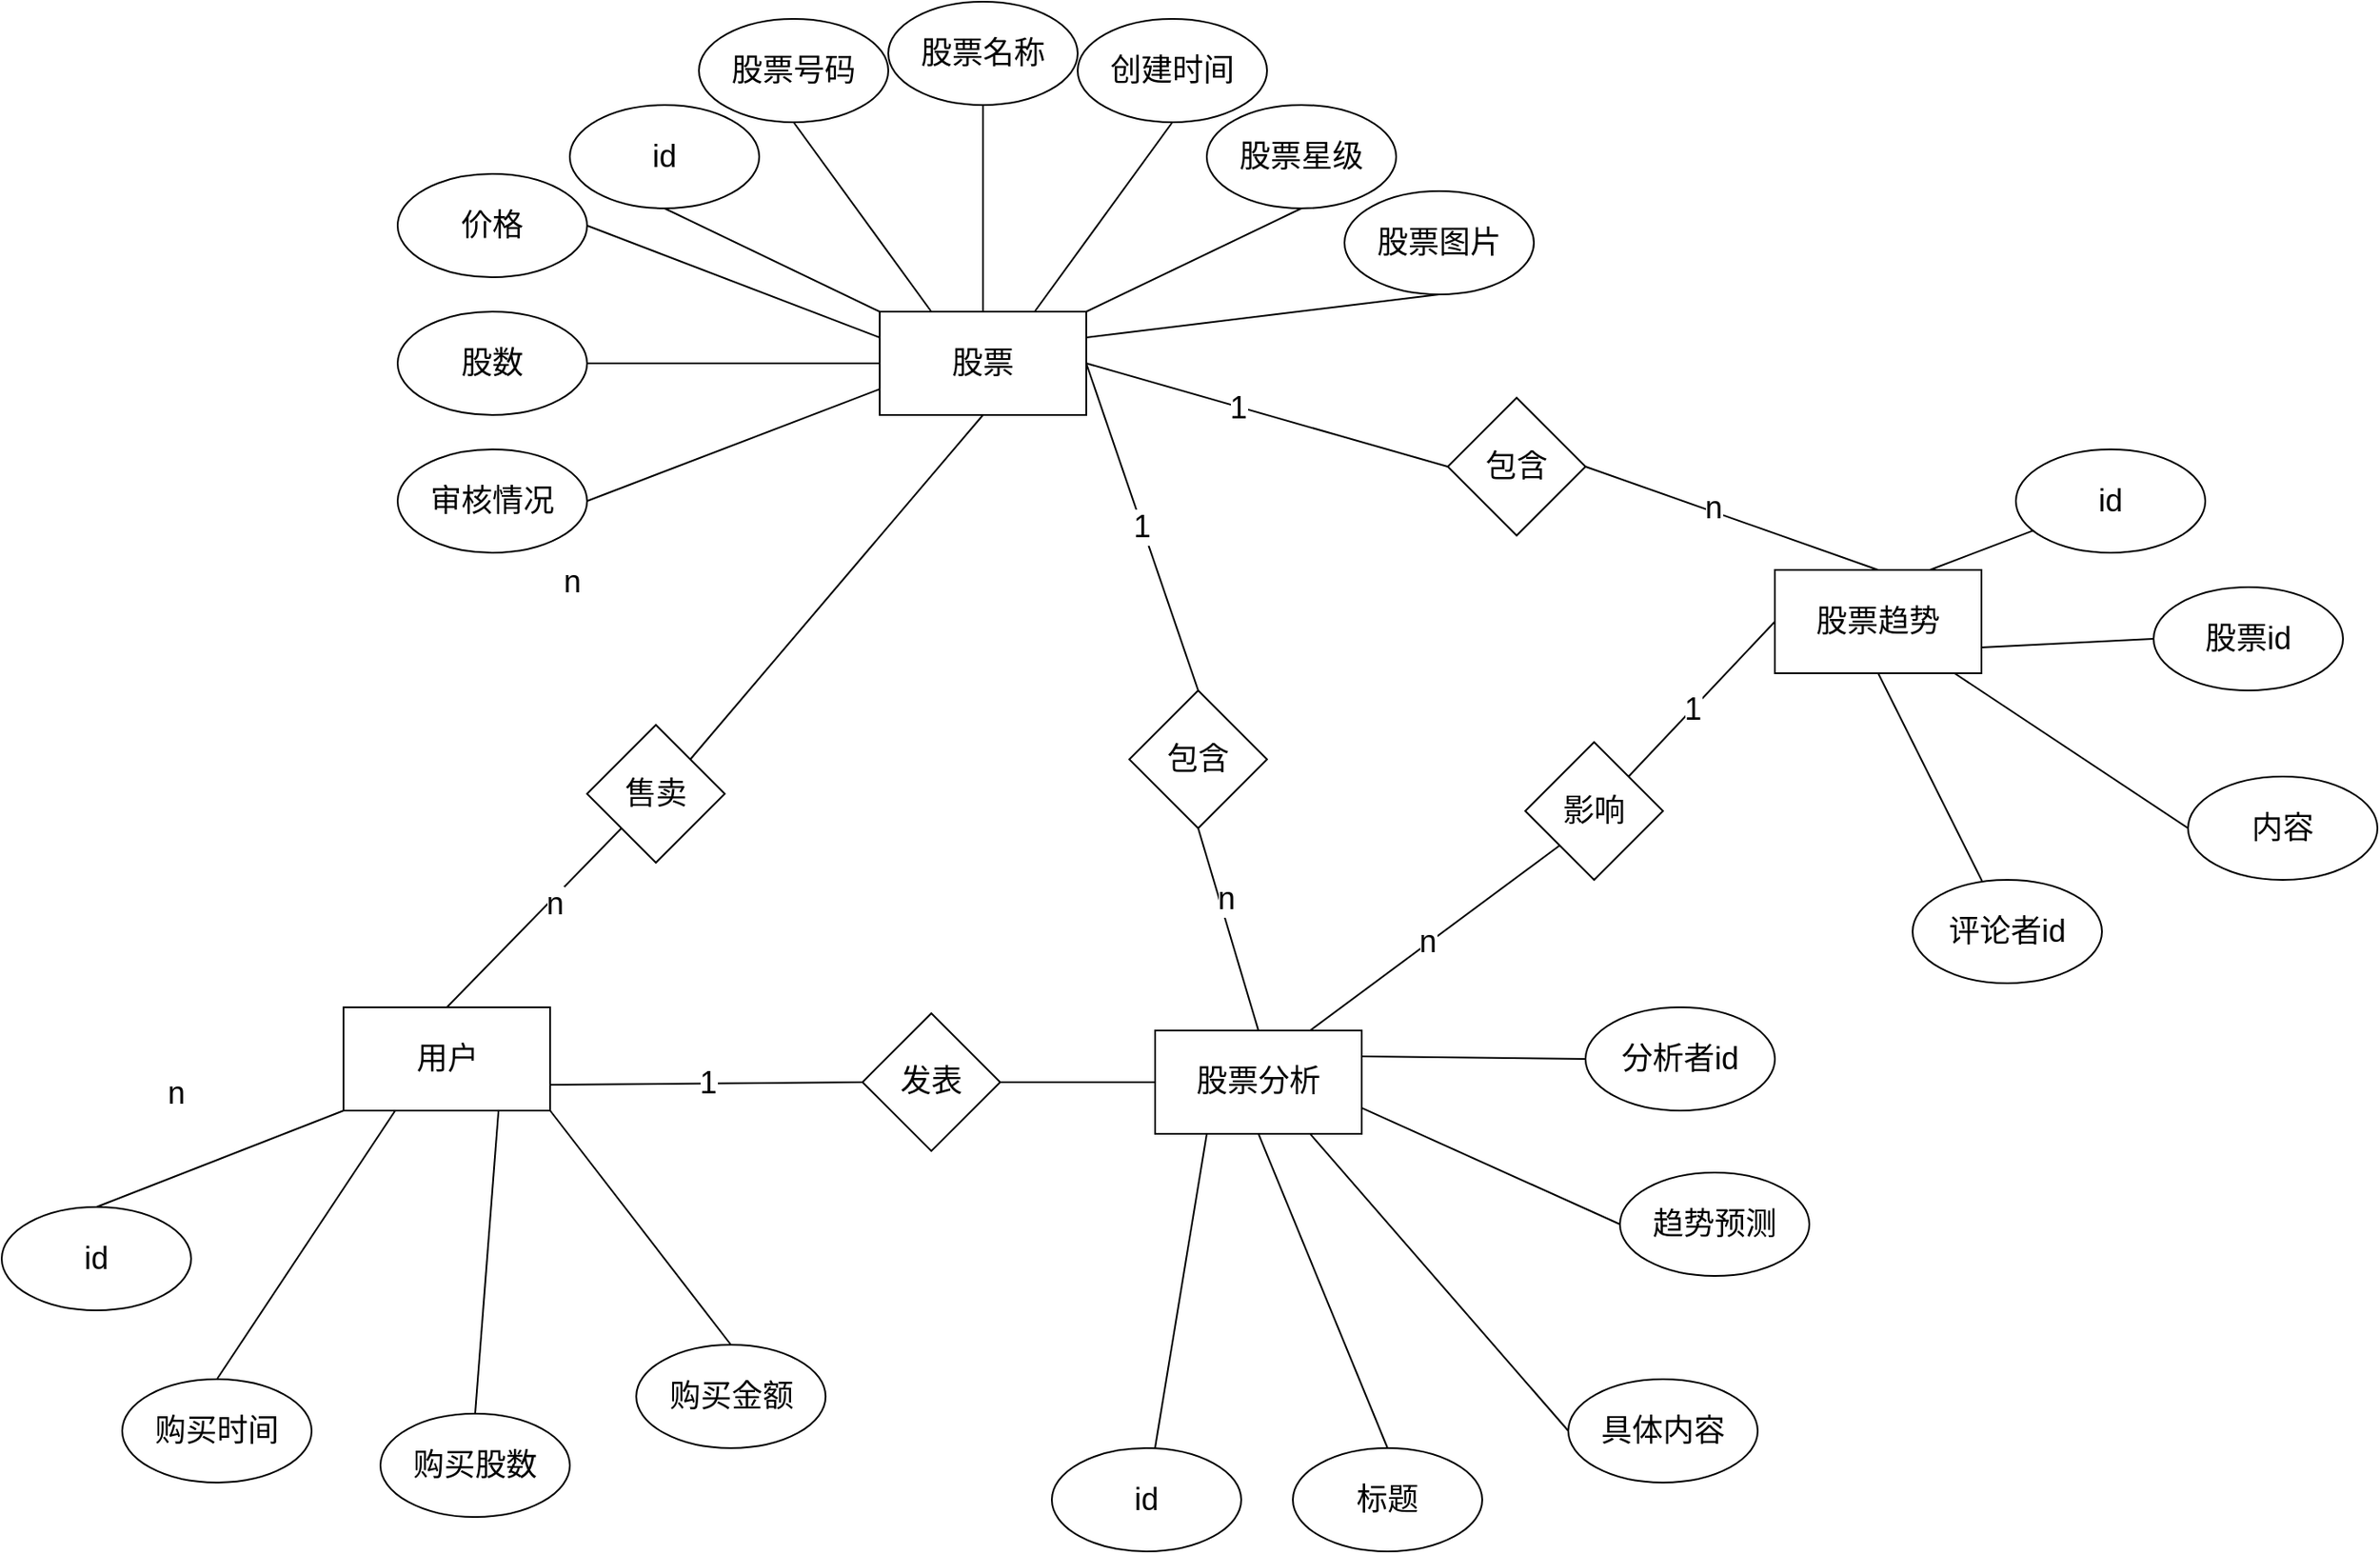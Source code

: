<mxfile version="22.1.11" type="github">
  <diagram name="第 1 页" id="utP5DiUQbYA7PxDS-wsl">
    <mxGraphModel dx="2719" dy="1346" grid="1" gridSize="10" guides="1" tooltips="1" connect="1" arrows="1" fold="1" page="1" pageScale="1" pageWidth="827" pageHeight="1169" math="0" shadow="0">
      <root>
        <mxCell id="0" />
        <mxCell id="1" parent="0" />
        <mxCell id="PlIQOfBLmqpP_4fOANLo-9" style="rounded=0;orthogonalLoop=1;jettySize=auto;html=1;exitX=1;exitY=0.5;exitDx=0;exitDy=0;entryX=0.5;entryY=0;entryDx=0;entryDy=0;fontSize=18;endArrow=none;endFill=0;" edge="1" parent="1" target="PlIQOfBLmqpP_4fOANLo-46">
          <mxGeometry relative="1" as="geometry">
            <mxPoint x="260" y="240" as="sourcePoint" />
          </mxGeometry>
        </mxCell>
        <mxCell id="PlIQOfBLmqpP_4fOANLo-10" value="1" style="edgeLabel;html=1;align=center;verticalAlign=middle;resizable=0;points=[];fontSize=18;" vertex="1" connectable="0" parent="PlIQOfBLmqpP_4fOANLo-9">
          <mxGeometry x="-0.002" y="-1" relative="1" as="geometry">
            <mxPoint as="offset" />
          </mxGeometry>
        </mxCell>
        <mxCell id="PlIQOfBLmqpP_4fOANLo-11" style="rounded=0;orthogonalLoop=1;jettySize=auto;html=1;exitX=0.5;exitY=1;exitDx=0;exitDy=0;entryX=1;entryY=0;entryDx=0;entryDy=0;fontSize=18;endArrow=none;endFill=0;" edge="1" parent="1" target="PlIQOfBLmqpP_4fOANLo-40">
          <mxGeometry relative="1" as="geometry">
            <mxPoint x="200" y="270" as="sourcePoint" />
          </mxGeometry>
        </mxCell>
        <mxCell id="PlIQOfBLmqpP_4fOANLo-12" value="n" style="edgeLabel;html=1;align=center;verticalAlign=middle;resizable=0;points=[];fontSize=18;" vertex="1" connectable="0" parent="PlIQOfBLmqpP_4fOANLo-11">
          <mxGeometry x="0.002" y="-4" relative="1" as="geometry">
            <mxPoint x="-151" y="-1" as="offset" />
          </mxGeometry>
        </mxCell>
        <mxCell id="PlIQOfBLmqpP_4fOANLo-13" style="rounded=0;orthogonalLoop=1;jettySize=auto;html=1;exitX=1;exitY=0.5;exitDx=0;exitDy=0;entryX=0;entryY=0.5;entryDx=0;entryDy=0;fontSize=18;endArrow=none;endFill=0;" edge="1" parent="1" source="PlIQOfBLmqpP_4fOANLo-70" target="PlIQOfBLmqpP_4fOANLo-43">
          <mxGeometry relative="1" as="geometry">
            <mxPoint x="170" y="270" as="sourcePoint" />
          </mxGeometry>
        </mxCell>
        <mxCell id="PlIQOfBLmqpP_4fOANLo-14" value="1" style="edgeLabel;html=1;align=center;verticalAlign=middle;resizable=0;points=[];fontSize=18;" vertex="1" connectable="0" parent="PlIQOfBLmqpP_4fOANLo-13">
          <mxGeometry x="-0.156" y="-1" relative="1" as="geometry">
            <mxPoint as="offset" />
          </mxGeometry>
        </mxCell>
        <mxCell id="PlIQOfBLmqpP_4fOANLo-30" style="rounded=0;orthogonalLoop=1;jettySize=auto;html=1;exitX=0.25;exitY=1;exitDx=0;exitDy=0;endArrow=none;endFill=0;fontSize=18;" edge="1" parent="1" source="PlIQOfBLmqpP_4fOANLo-33" target="PlIQOfBLmqpP_4fOANLo-53">
          <mxGeometry relative="1" as="geometry" />
        </mxCell>
        <mxCell id="PlIQOfBLmqpP_4fOANLo-31" style="rounded=0;orthogonalLoop=1;jettySize=auto;html=1;exitX=0.5;exitY=1;exitDx=0;exitDy=0;entryX=0.5;entryY=0;entryDx=0;entryDy=0;endArrow=none;endFill=0;fontSize=18;" edge="1" parent="1" source="PlIQOfBLmqpP_4fOANLo-33" target="PlIQOfBLmqpP_4fOANLo-49">
          <mxGeometry relative="1" as="geometry" />
        </mxCell>
        <mxCell id="PlIQOfBLmqpP_4fOANLo-32" style="rounded=0;orthogonalLoop=1;jettySize=auto;html=1;exitX=1;exitY=0.25;exitDx=0;exitDy=0;entryX=0;entryY=0.5;entryDx=0;entryDy=0;endArrow=none;endFill=0;fontSize=18;" edge="1" parent="1" source="PlIQOfBLmqpP_4fOANLo-33" target="PlIQOfBLmqpP_4fOANLo-54">
          <mxGeometry relative="1" as="geometry" />
        </mxCell>
        <mxCell id="PlIQOfBLmqpP_4fOANLo-114" style="rounded=0;orthogonalLoop=1;jettySize=auto;html=1;exitX=0.75;exitY=0;exitDx=0;exitDy=0;entryX=0;entryY=1;entryDx=0;entryDy=0;fontSize=18;endArrow=none;endFill=0;" edge="1" parent="1" source="PlIQOfBLmqpP_4fOANLo-33" target="PlIQOfBLmqpP_4fOANLo-115">
          <mxGeometry relative="1" as="geometry">
            <mxPoint x="470" y="510" as="targetPoint" />
          </mxGeometry>
        </mxCell>
        <mxCell id="PlIQOfBLmqpP_4fOANLo-118" value="n" style="edgeLabel;html=1;align=center;verticalAlign=middle;resizable=0;points=[];fontSize=18;" vertex="1" connectable="0" parent="PlIQOfBLmqpP_4fOANLo-114">
          <mxGeometry x="-0.06" y="1" relative="1" as="geometry">
            <mxPoint as="offset" />
          </mxGeometry>
        </mxCell>
        <mxCell id="PlIQOfBLmqpP_4fOANLo-33" value="股票分析" style="rounded=0;whiteSpace=wrap;html=1;fontStyle=0;fontSize=18;" vertex="1" parent="1">
          <mxGeometry x="300" y="627.47" width="120" height="60" as="geometry" />
        </mxCell>
        <mxCell id="PlIQOfBLmqpP_4fOANLo-34" style="rounded=0;orthogonalLoop=1;jettySize=auto;html=1;exitX=0;exitY=1;exitDx=0;exitDy=0;entryX=0.5;entryY=0;entryDx=0;entryDy=0;endArrow=none;endFill=0;fontSize=18;" edge="1" parent="1" source="PlIQOfBLmqpP_4fOANLo-37" target="PlIQOfBLmqpP_4fOANLo-51">
          <mxGeometry relative="1" as="geometry" />
        </mxCell>
        <mxCell id="PlIQOfBLmqpP_4fOANLo-35" style="rounded=0;orthogonalLoop=1;jettySize=auto;html=1;exitX=0.25;exitY=1;exitDx=0;exitDy=0;entryX=0.5;entryY=0;entryDx=0;entryDy=0;endArrow=none;endFill=0;fontSize=18;" edge="1" parent="1" source="PlIQOfBLmqpP_4fOANLo-37" target="PlIQOfBLmqpP_4fOANLo-50">
          <mxGeometry relative="1" as="geometry" />
        </mxCell>
        <mxCell id="PlIQOfBLmqpP_4fOANLo-36" style="rounded=0;orthogonalLoop=1;jettySize=auto;html=1;exitX=1;exitY=1;exitDx=0;exitDy=0;entryX=0.5;entryY=0;entryDx=0;entryDy=0;endArrow=none;endFill=0;fontSize=18;" edge="1" parent="1" source="PlIQOfBLmqpP_4fOANLo-37" target="PlIQOfBLmqpP_4fOANLo-56">
          <mxGeometry relative="1" as="geometry" />
        </mxCell>
        <mxCell id="PlIQOfBLmqpP_4fOANLo-37" value="用户" style="rounded=0;whiteSpace=wrap;html=1;fontStyle=0;fontSize=18;" vertex="1" parent="1">
          <mxGeometry x="-171.42" y="614" width="120" height="60" as="geometry" />
        </mxCell>
        <mxCell id="PlIQOfBLmqpP_4fOANLo-38" style="rounded=0;orthogonalLoop=1;jettySize=auto;html=1;exitX=0;exitY=1;exitDx=0;exitDy=0;entryX=0.5;entryY=0;entryDx=0;entryDy=0;fontSize=18;endArrow=none;endFill=0;" edge="1" parent="1" source="PlIQOfBLmqpP_4fOANLo-40" target="PlIQOfBLmqpP_4fOANLo-37">
          <mxGeometry relative="1" as="geometry" />
        </mxCell>
        <mxCell id="PlIQOfBLmqpP_4fOANLo-39" value="n" style="edgeLabel;html=1;align=center;verticalAlign=middle;resizable=0;points=[];fontSize=18;" vertex="1" connectable="0" parent="PlIQOfBLmqpP_4fOANLo-38">
          <mxGeometry x="-0.192" y="2" relative="1" as="geometry">
            <mxPoint as="offset" />
          </mxGeometry>
        </mxCell>
        <mxCell id="PlIQOfBLmqpP_4fOANLo-40" value="售卖" style="rhombus;whiteSpace=wrap;html=1;fontSize=18;" vertex="1" parent="1">
          <mxGeometry x="-30" y="450" width="80" height="80" as="geometry" />
        </mxCell>
        <mxCell id="PlIQOfBLmqpP_4fOANLo-43" value="包含" style="rhombus;whiteSpace=wrap;html=1;fontSize=18;" vertex="1" parent="1">
          <mxGeometry x="470" y="260" width="80" height="80" as="geometry" />
        </mxCell>
        <mxCell id="PlIQOfBLmqpP_4fOANLo-44" style="rounded=0;orthogonalLoop=1;jettySize=auto;html=1;exitX=0.5;exitY=1;exitDx=0;exitDy=0;entryX=0.5;entryY=0;entryDx=0;entryDy=0;fontSize=18;endArrow=none;endFill=0;" edge="1" parent="1" source="PlIQOfBLmqpP_4fOANLo-46" target="PlIQOfBLmqpP_4fOANLo-33">
          <mxGeometry relative="1" as="geometry">
            <mxPoint x="350" y="617.47" as="targetPoint" />
          </mxGeometry>
        </mxCell>
        <mxCell id="PlIQOfBLmqpP_4fOANLo-45" value="n" style="edgeLabel;html=1;align=center;verticalAlign=middle;resizable=0;points=[];fontSize=18;" vertex="1" connectable="0" parent="PlIQOfBLmqpP_4fOANLo-44">
          <mxGeometry x="-0.29" y="3" relative="1" as="geometry">
            <mxPoint as="offset" />
          </mxGeometry>
        </mxCell>
        <mxCell id="PlIQOfBLmqpP_4fOANLo-46" value="包含" style="rhombus;whiteSpace=wrap;html=1;fontSize=18;" vertex="1" parent="1">
          <mxGeometry x="285" y="430" width="80" height="80" as="geometry" />
        </mxCell>
        <mxCell id="PlIQOfBLmqpP_4fOANLo-49" value="标题" style="ellipse;whiteSpace=wrap;html=1;fontStyle=0;fontSize=18;" vertex="1" parent="1">
          <mxGeometry x="380" y="870" width="110" height="60" as="geometry" />
        </mxCell>
        <mxCell id="PlIQOfBLmqpP_4fOANLo-50" value="购买时间" style="ellipse;whiteSpace=wrap;html=1;fontStyle=0;fontSize=18;" vertex="1" parent="1">
          <mxGeometry x="-300" y="830" width="110" height="60" as="geometry" />
        </mxCell>
        <mxCell id="PlIQOfBLmqpP_4fOANLo-51" value="id" style="ellipse;whiteSpace=wrap;html=1;fontStyle=0;fontSize=18;" vertex="1" parent="1">
          <mxGeometry x="-370.0" y="730" width="110" height="60" as="geometry" />
        </mxCell>
        <mxCell id="PlIQOfBLmqpP_4fOANLo-53" value="id" style="ellipse;whiteSpace=wrap;html=1;fontStyle=0;fontSize=18;" vertex="1" parent="1">
          <mxGeometry x="240" y="870" width="110" height="60" as="geometry" />
        </mxCell>
        <mxCell id="PlIQOfBLmqpP_4fOANLo-54" value="分析者id" style="ellipse;whiteSpace=wrap;html=1;fontStyle=0;fontSize=18;" vertex="1" parent="1">
          <mxGeometry x="550" y="614" width="110" height="60" as="geometry" />
        </mxCell>
        <mxCell id="PlIQOfBLmqpP_4fOANLo-56" value="购买金额" style="ellipse;whiteSpace=wrap;html=1;fontStyle=0;fontSize=18;" vertex="1" parent="1">
          <mxGeometry x="-1.42" y="810" width="110" height="60" as="geometry" />
        </mxCell>
        <mxCell id="PlIQOfBLmqpP_4fOANLo-58" value="购买股数" style="ellipse;whiteSpace=wrap;html=1;fontStyle=0;fontSize=18;" vertex="1" parent="1">
          <mxGeometry x="-150" y="850" width="110" height="60" as="geometry" />
        </mxCell>
        <mxCell id="PlIQOfBLmqpP_4fOANLo-59" style="rounded=0;orthogonalLoop=1;jettySize=auto;html=1;exitX=0.75;exitY=1;exitDx=0;exitDy=0;entryX=0.5;entryY=0;entryDx=0;entryDy=0;endArrow=none;endFill=0;fontSize=18;" edge="1" parent="1" source="PlIQOfBLmqpP_4fOANLo-37" target="PlIQOfBLmqpP_4fOANLo-58">
          <mxGeometry relative="1" as="geometry">
            <mxPoint x="-161.42" y="816.02" as="sourcePoint" />
            <mxPoint x="-186.42" y="966.02" as="targetPoint" />
          </mxGeometry>
        </mxCell>
        <mxCell id="PlIQOfBLmqpP_4fOANLo-60" style="rounded=0;orthogonalLoop=1;jettySize=auto;html=1;exitX=0.75;exitY=1;exitDx=0;exitDy=0;entryX=0;entryY=0.5;entryDx=0;entryDy=0;endArrow=none;endFill=0;fontSize=18;" edge="1" parent="1" source="PlIQOfBLmqpP_4fOANLo-33" target="PlIQOfBLmqpP_4fOANLo-61">
          <mxGeometry relative="1" as="geometry">
            <mxPoint x="340" y="697.47" as="sourcePoint" />
            <mxPoint x="315" y="847.47" as="targetPoint" />
          </mxGeometry>
        </mxCell>
        <mxCell id="PlIQOfBLmqpP_4fOANLo-61" value="具体内容" style="ellipse;whiteSpace=wrap;html=1;fontStyle=0;fontSize=18;" vertex="1" parent="1">
          <mxGeometry x="540" y="830" width="110" height="60" as="geometry" />
        </mxCell>
        <mxCell id="PlIQOfBLmqpP_4fOANLo-62" style="rounded=0;orthogonalLoop=1;jettySize=auto;html=1;exitX=0.25;exitY=0;exitDx=0;exitDy=0;entryX=0.5;entryY=1;entryDx=0;entryDy=0;fontStyle=0;fontSize=18;endArrow=none;endFill=0;" edge="1" parent="1" source="PlIQOfBLmqpP_4fOANLo-70" target="PlIQOfBLmqpP_4fOANLo-72">
          <mxGeometry relative="1" as="geometry" />
        </mxCell>
        <mxCell id="PlIQOfBLmqpP_4fOANLo-63" style="rounded=0;orthogonalLoop=1;jettySize=auto;html=1;exitX=0.5;exitY=0;exitDx=0;exitDy=0;entryX=0.5;entryY=1;entryDx=0;entryDy=0;fontStyle=0;fontSize=18;endArrow=none;endFill=0;" edge="1" parent="1" source="PlIQOfBLmqpP_4fOANLo-70" target="PlIQOfBLmqpP_4fOANLo-73">
          <mxGeometry relative="1" as="geometry" />
        </mxCell>
        <mxCell id="PlIQOfBLmqpP_4fOANLo-64" style="rounded=0;orthogonalLoop=1;jettySize=auto;html=1;exitX=0.75;exitY=0;exitDx=0;exitDy=0;entryX=0.5;entryY=1;entryDx=0;entryDy=0;endArrow=none;endFill=0;fontSize=18;" edge="1" parent="1" source="PlIQOfBLmqpP_4fOANLo-70" target="PlIQOfBLmqpP_4fOANLo-74">
          <mxGeometry relative="1" as="geometry" />
        </mxCell>
        <mxCell id="PlIQOfBLmqpP_4fOANLo-65" style="rounded=0;orthogonalLoop=1;jettySize=auto;html=1;exitX=1;exitY=0;exitDx=0;exitDy=0;entryX=0.5;entryY=1;entryDx=0;entryDy=0;endArrow=none;endFill=0;fontSize=18;" edge="1" parent="1" source="PlIQOfBLmqpP_4fOANLo-70" target="PlIQOfBLmqpP_4fOANLo-75">
          <mxGeometry relative="1" as="geometry" />
        </mxCell>
        <mxCell id="PlIQOfBLmqpP_4fOANLo-66" style="rounded=0;orthogonalLoop=1;jettySize=auto;html=1;exitX=0;exitY=0;exitDx=0;exitDy=0;entryX=0.5;entryY=1;entryDx=0;entryDy=0;endArrow=none;endFill=0;fontSize=18;" edge="1" parent="1" source="PlIQOfBLmqpP_4fOANLo-70" target="PlIQOfBLmqpP_4fOANLo-71">
          <mxGeometry relative="1" as="geometry" />
        </mxCell>
        <mxCell id="PlIQOfBLmqpP_4fOANLo-67" style="rounded=0;orthogonalLoop=1;jettySize=auto;html=1;exitX=0;exitY=0.25;exitDx=0;exitDy=0;entryX=1;entryY=0.5;entryDx=0;entryDy=0;endArrow=none;endFill=0;fontSize=18;" edge="1" parent="1" source="PlIQOfBLmqpP_4fOANLo-70" target="PlIQOfBLmqpP_4fOANLo-78">
          <mxGeometry relative="1" as="geometry" />
        </mxCell>
        <mxCell id="PlIQOfBLmqpP_4fOANLo-68" style="rounded=0;orthogonalLoop=1;jettySize=auto;html=1;exitX=0;exitY=0.5;exitDx=0;exitDy=0;entryX=1;entryY=0.5;entryDx=0;entryDy=0;endArrow=none;endFill=0;fontSize=18;" edge="1" parent="1" source="PlIQOfBLmqpP_4fOANLo-70" target="PlIQOfBLmqpP_4fOANLo-76">
          <mxGeometry relative="1" as="geometry" />
        </mxCell>
        <mxCell id="PlIQOfBLmqpP_4fOANLo-69" style="rounded=0;orthogonalLoop=1;jettySize=auto;html=1;exitX=0;exitY=0.75;exitDx=0;exitDy=0;entryX=1;entryY=0.5;entryDx=0;entryDy=0;endArrow=none;endFill=0;fontSize=18;" edge="1" parent="1" source="PlIQOfBLmqpP_4fOANLo-70" target="PlIQOfBLmqpP_4fOANLo-77">
          <mxGeometry relative="1" as="geometry" />
        </mxCell>
        <mxCell id="PlIQOfBLmqpP_4fOANLo-70" value="股票" style="rounded=0;whiteSpace=wrap;html=1;fontStyle=0;fontSize=18;" vertex="1" parent="1">
          <mxGeometry x="140" y="210" width="120" height="60" as="geometry" />
        </mxCell>
        <mxCell id="PlIQOfBLmqpP_4fOANLo-71" value="id" style="ellipse;whiteSpace=wrap;html=1;fontStyle=0;fontSize=18;" vertex="1" parent="1">
          <mxGeometry x="-40" y="90" width="110" height="60" as="geometry" />
        </mxCell>
        <mxCell id="PlIQOfBLmqpP_4fOANLo-72" value="股票号码" style="ellipse;whiteSpace=wrap;html=1;fontStyle=0;fontSize=18;" vertex="1" parent="1">
          <mxGeometry x="35" y="40" width="110" height="60" as="geometry" />
        </mxCell>
        <mxCell id="PlIQOfBLmqpP_4fOANLo-73" value="股票名称" style="ellipse;whiteSpace=wrap;html=1;fontStyle=0;fontSize=18;" vertex="1" parent="1">
          <mxGeometry x="145" y="30" width="110" height="60" as="geometry" />
        </mxCell>
        <mxCell id="PlIQOfBLmqpP_4fOANLo-74" value="创建时间" style="ellipse;whiteSpace=wrap;html=1;fontStyle=0;fontSize=18;" vertex="1" parent="1">
          <mxGeometry x="255" y="40" width="110" height="60" as="geometry" />
        </mxCell>
        <mxCell id="PlIQOfBLmqpP_4fOANLo-75" value="股票星级" style="ellipse;whiteSpace=wrap;html=1;fontStyle=0;fontSize=18;" vertex="1" parent="1">
          <mxGeometry x="330" y="90" width="110" height="60" as="geometry" />
        </mxCell>
        <mxCell id="PlIQOfBLmqpP_4fOANLo-76" value="股数" style="ellipse;whiteSpace=wrap;html=1;fontStyle=0;fontSize=18;" vertex="1" parent="1">
          <mxGeometry x="-140" y="210" width="110" height="60" as="geometry" />
        </mxCell>
        <mxCell id="PlIQOfBLmqpP_4fOANLo-77" value="审核情况" style="ellipse;whiteSpace=wrap;html=1;fontStyle=0;fontSize=18;" vertex="1" parent="1">
          <mxGeometry x="-140" y="290" width="110" height="60" as="geometry" />
        </mxCell>
        <mxCell id="PlIQOfBLmqpP_4fOANLo-78" value="价格" style="ellipse;whiteSpace=wrap;html=1;fontStyle=0;fontSize=18;" vertex="1" parent="1">
          <mxGeometry x="-140" y="130" width="110" height="60" as="geometry" />
        </mxCell>
        <mxCell id="PlIQOfBLmqpP_4fOANLo-80" style="rounded=0;orthogonalLoop=1;jettySize=auto;html=1;exitX=1;exitY=0.25;exitDx=0;exitDy=0;entryX=0.5;entryY=1;entryDx=0;entryDy=0;endArrow=none;endFill=0;fontSize=18;" edge="1" parent="1" target="PlIQOfBLmqpP_4fOANLo-81" source="PlIQOfBLmqpP_4fOANLo-70">
          <mxGeometry relative="1" as="geometry">
            <mxPoint x="270" y="220" as="sourcePoint" />
          </mxGeometry>
        </mxCell>
        <mxCell id="PlIQOfBLmqpP_4fOANLo-81" value="股票图片" style="ellipse;whiteSpace=wrap;html=1;fontStyle=0;fontSize=18;" vertex="1" parent="1">
          <mxGeometry x="410" y="140" width="110" height="60" as="geometry" />
        </mxCell>
        <mxCell id="PlIQOfBLmqpP_4fOANLo-83" style="rounded=0;orthogonalLoop=1;jettySize=auto;html=1;exitX=0.75;exitY=0;exitDx=0;exitDy=0;endArrow=none;endFill=0;fontSize=18;" edge="1" parent="1" source="PlIQOfBLmqpP_4fOANLo-87" target="PlIQOfBLmqpP_4fOANLo-92">
          <mxGeometry relative="1" as="geometry" />
        </mxCell>
        <mxCell id="PlIQOfBLmqpP_4fOANLo-84" style="rounded=0;orthogonalLoop=1;jettySize=auto;html=1;exitX=1;exitY=0.75;exitDx=0;exitDy=0;entryX=0;entryY=0.5;entryDx=0;entryDy=0;endArrow=none;endFill=0;fontSize=18;" edge="1" parent="1" source="PlIQOfBLmqpP_4fOANLo-87" target="PlIQOfBLmqpP_4fOANLo-90">
          <mxGeometry relative="1" as="geometry" />
        </mxCell>
        <mxCell id="PlIQOfBLmqpP_4fOANLo-85" style="rounded=0;orthogonalLoop=1;jettySize=auto;html=1;exitX=0.865;exitY=0.994;exitDx=0;exitDy=0;entryX=0;entryY=0.5;entryDx=0;entryDy=0;endArrow=none;endFill=0;exitPerimeter=0;fontSize=18;" edge="1" parent="1" source="PlIQOfBLmqpP_4fOANLo-87" target="PlIQOfBLmqpP_4fOANLo-91">
          <mxGeometry relative="1" as="geometry" />
        </mxCell>
        <mxCell id="PlIQOfBLmqpP_4fOANLo-86" style="rounded=0;orthogonalLoop=1;jettySize=auto;html=1;exitX=0.5;exitY=1;exitDx=0;exitDy=0;endArrow=none;endFill=0;fontSize=18;" edge="1" parent="1" source="PlIQOfBLmqpP_4fOANLo-87" target="PlIQOfBLmqpP_4fOANLo-93">
          <mxGeometry relative="1" as="geometry" />
        </mxCell>
        <mxCell id="PlIQOfBLmqpP_4fOANLo-87" value="股票趋势" style="rounded=0;whiteSpace=wrap;html=1;fontStyle=0;fontSize=18;" vertex="1" parent="1">
          <mxGeometry x="660" y="360" width="120" height="60" as="geometry" />
        </mxCell>
        <mxCell id="PlIQOfBLmqpP_4fOANLo-88" style="rounded=0;orthogonalLoop=1;jettySize=auto;html=1;exitX=1;exitY=0.5;exitDx=0;exitDy=0;entryX=0.5;entryY=0;entryDx=0;entryDy=0;fontSize=18;endArrow=none;endFill=0;" edge="1" parent="1" target="PlIQOfBLmqpP_4fOANLo-87" source="PlIQOfBLmqpP_4fOANLo-43">
          <mxGeometry relative="1" as="geometry">
            <mxPoint x="1460" y="170" as="sourcePoint" />
          </mxGeometry>
        </mxCell>
        <mxCell id="PlIQOfBLmqpP_4fOANLo-89" value="n" style="edgeLabel;html=1;align=center;verticalAlign=middle;resizable=0;points=[];fontSize=18;" vertex="1" connectable="0" parent="PlIQOfBLmqpP_4fOANLo-88">
          <mxGeometry x="-0.133" y="2" relative="1" as="geometry">
            <mxPoint as="offset" />
          </mxGeometry>
        </mxCell>
        <mxCell id="PlIQOfBLmqpP_4fOANLo-90" value="股票id" style="ellipse;whiteSpace=wrap;html=1;fontStyle=0;fontSize=18;" vertex="1" parent="1">
          <mxGeometry x="880" y="370" width="110" height="60" as="geometry" />
        </mxCell>
        <mxCell id="PlIQOfBLmqpP_4fOANLo-91" value="内容" style="ellipse;whiteSpace=wrap;html=1;fontStyle=0;fontSize=18;" vertex="1" parent="1">
          <mxGeometry x="900" y="480" width="110" height="60" as="geometry" />
        </mxCell>
        <mxCell id="PlIQOfBLmqpP_4fOANLo-92" value="id" style="ellipse;whiteSpace=wrap;html=1;fontStyle=0;fontSize=18;" vertex="1" parent="1">
          <mxGeometry x="800" y="290" width="110" height="60" as="geometry" />
        </mxCell>
        <mxCell id="PlIQOfBLmqpP_4fOANLo-93" value="评论者id" style="ellipse;whiteSpace=wrap;html=1;fontStyle=0;fontSize=18;" vertex="1" parent="1">
          <mxGeometry x="740" y="540" width="110" height="60" as="geometry" />
        </mxCell>
        <mxCell id="PlIQOfBLmqpP_4fOANLo-97" style="rounded=0;orthogonalLoop=1;jettySize=auto;html=1;exitX=1;exitY=0.5;exitDx=0;exitDy=0;entryX=0;entryY=0.5;entryDx=0;entryDy=0;fontSize=18;endArrow=none;endFill=0;" edge="1" parent="1" source="PlIQOfBLmqpP_4fOANLo-95" target="PlIQOfBLmqpP_4fOANLo-33">
          <mxGeometry relative="1" as="geometry" />
        </mxCell>
        <mxCell id="PlIQOfBLmqpP_4fOANLo-99" value="n" style="edgeLabel;html=1;align=center;verticalAlign=middle;resizable=0;points=[];fontSize=18;" vertex="1" connectable="0" parent="PlIQOfBLmqpP_4fOANLo-97">
          <mxGeometry x="-0.049" relative="1" as="geometry">
            <mxPoint x="-522" y="6" as="offset" />
          </mxGeometry>
        </mxCell>
        <mxCell id="PlIQOfBLmqpP_4fOANLo-95" value="发表" style="rhombus;whiteSpace=wrap;html=1;fontSize=18;" vertex="1" parent="1">
          <mxGeometry x="130" y="617.47" width="80" height="80" as="geometry" />
        </mxCell>
        <mxCell id="PlIQOfBLmqpP_4fOANLo-96" style="rounded=0;orthogonalLoop=1;jettySize=auto;html=1;exitX=1;exitY=0.75;exitDx=0;exitDy=0;entryX=0;entryY=0.5;entryDx=0;entryDy=0;endArrow=none;endFill=0;fontSize=18;" edge="1" parent="1" source="PlIQOfBLmqpP_4fOANLo-37" target="PlIQOfBLmqpP_4fOANLo-95">
          <mxGeometry relative="1" as="geometry" />
        </mxCell>
        <mxCell id="PlIQOfBLmqpP_4fOANLo-98" value="1" style="edgeLabel;html=1;align=center;verticalAlign=middle;resizable=0;points=[];fontSize=18;" vertex="1" connectable="0" parent="PlIQOfBLmqpP_4fOANLo-96">
          <mxGeometry x="0.006" relative="1" as="geometry">
            <mxPoint as="offset" />
          </mxGeometry>
        </mxCell>
        <mxCell id="PlIQOfBLmqpP_4fOANLo-116" style="rounded=0;orthogonalLoop=1;jettySize=auto;html=1;exitX=1;exitY=0;exitDx=0;exitDy=0;entryX=0;entryY=0.5;entryDx=0;entryDy=0;fontSize=18;endArrow=none;endFill=0;" edge="1" parent="1" source="PlIQOfBLmqpP_4fOANLo-115" target="PlIQOfBLmqpP_4fOANLo-87">
          <mxGeometry relative="1" as="geometry" />
        </mxCell>
        <mxCell id="PlIQOfBLmqpP_4fOANLo-119" value="1" style="edgeLabel;html=1;align=center;verticalAlign=middle;resizable=0;points=[];fontSize=18;" vertex="1" connectable="0" parent="PlIQOfBLmqpP_4fOANLo-116">
          <mxGeometry x="-0.134" relative="1" as="geometry">
            <mxPoint as="offset" />
          </mxGeometry>
        </mxCell>
        <mxCell id="PlIQOfBLmqpP_4fOANLo-115" value="影响" style="rhombus;whiteSpace=wrap;html=1;fontSize=18;" vertex="1" parent="1">
          <mxGeometry x="515" y="460" width="80" height="80" as="geometry" />
        </mxCell>
        <mxCell id="PlIQOfBLmqpP_4fOANLo-123" style="rounded=0;orthogonalLoop=1;jettySize=auto;html=1;exitX=1;exitY=0.75;exitDx=0;exitDy=0;entryX=0;entryY=0.5;entryDx=0;entryDy=0;endArrow=none;endFill=0;fontSize=18;" edge="1" parent="1" target="PlIQOfBLmqpP_4fOANLo-124" source="PlIQOfBLmqpP_4fOANLo-33">
          <mxGeometry relative="1" as="geometry">
            <mxPoint x="440" y="738" as="sourcePoint" />
          </mxGeometry>
        </mxCell>
        <mxCell id="PlIQOfBLmqpP_4fOANLo-124" value="趋势预测" style="ellipse;whiteSpace=wrap;html=1;fontStyle=0;fontSize=18;" vertex="1" parent="1">
          <mxGeometry x="570" y="710" width="110" height="60" as="geometry" />
        </mxCell>
      </root>
    </mxGraphModel>
  </diagram>
</mxfile>
